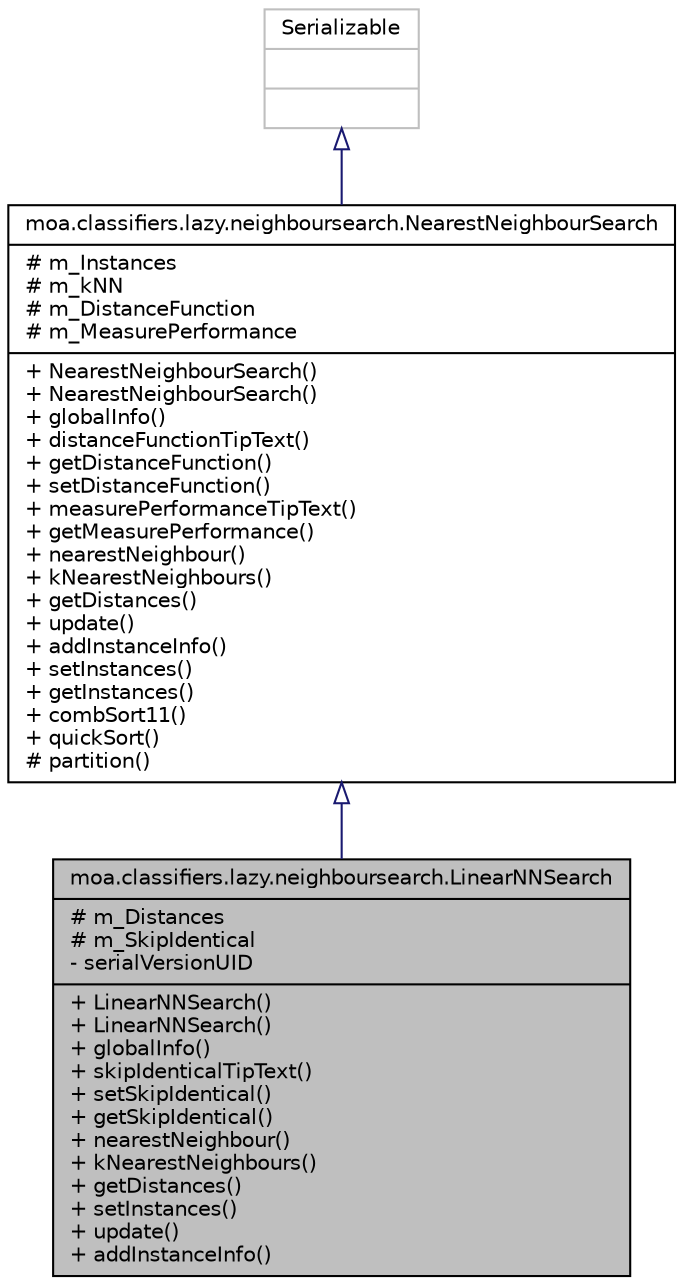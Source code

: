 digraph G
{
  edge [fontname="Helvetica",fontsize="10",labelfontname="Helvetica",labelfontsize="10"];
  node [fontname="Helvetica",fontsize="10",shape=record];
  Node1 [label="{moa.classifiers.lazy.neighboursearch.LinearNNSearch\n|# m_Distances\l# m_SkipIdentical\l- serialVersionUID\l|+ LinearNNSearch()\l+ LinearNNSearch()\l+ globalInfo()\l+ skipIdenticalTipText()\l+ setSkipIdentical()\l+ getSkipIdentical()\l+ nearestNeighbour()\l+ kNearestNeighbours()\l+ getDistances()\l+ setInstances()\l+ update()\l+ addInstanceInfo()\l}",height=0.2,width=0.4,color="black", fillcolor="grey75", style="filled" fontcolor="black"];
  Node2 -> Node1 [dir=back,color="midnightblue",fontsize="10",style="solid",arrowtail="empty",fontname="Helvetica"];
  Node2 [label="{moa.classifiers.lazy.neighboursearch.NearestNeighbourSearch\n|# m_Instances\l# m_kNN\l# m_DistanceFunction\l# m_MeasurePerformance\l|+ NearestNeighbourSearch()\l+ NearestNeighbourSearch()\l+ globalInfo()\l+ distanceFunctionTipText()\l+ getDistanceFunction()\l+ setDistanceFunction()\l+ measurePerformanceTipText()\l+ getMeasurePerformance()\l+ nearestNeighbour()\l+ kNearestNeighbours()\l+ getDistances()\l+ update()\l+ addInstanceInfo()\l+ setInstances()\l+ getInstances()\l+ combSort11()\l+ quickSort()\l# partition()\l}",height=0.2,width=0.4,color="black", fillcolor="white", style="filled",URL="$classmoa_1_1classifiers_1_1lazy_1_1neighboursearch_1_1NearestNeighbourSearch.html",tooltip="Abstract class for nearest neighbour search."];
  Node3 -> Node2 [dir=back,color="midnightblue",fontsize="10",style="solid",arrowtail="empty",fontname="Helvetica"];
  Node3 [label="{Serializable\n||}",height=0.2,width=0.4,color="grey75", fillcolor="white", style="filled"];
}

